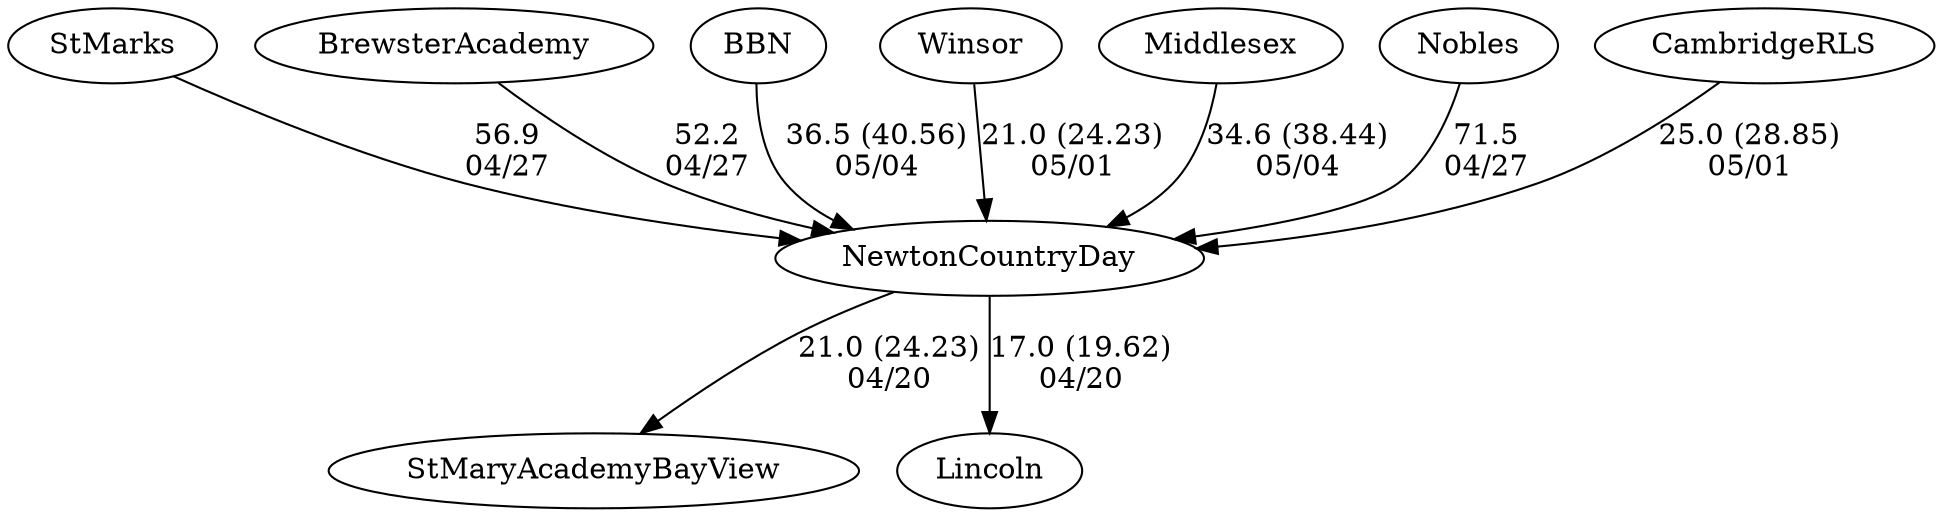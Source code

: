 digraph girls1foursNewtonCountryDay {StMarks [URL="girls1foursNewtonCountryDayStMarks.html"];BrewsterAcademy [URL="girls1foursNewtonCountryDayBrewsterAcademy.html"];BBN [URL="girls1foursNewtonCountryDayBBN.html"];Winsor [URL="girls1foursNewtonCountryDayWinsor.html"];StMaryAcademyBayView [URL="girls1foursNewtonCountryDayStMaryAcademyBayView.html"];Lincoln [URL="girls1foursNewtonCountryDayLincoln.html"];NewtonCountryDay [URL="girls1foursNewtonCountryDayNewtonCountryDay.html"];Middlesex [URL="girls1foursNewtonCountryDayMiddlesex.html"];Nobles [URL="girls1foursNewtonCountryDayNobles.html"];CambridgeRLS [URL="girls1foursNewtonCountryDayCambridgeRLS.html"];NewtonCountryDay -> Lincoln[label="17.0 (19.62)
04/20", weight="83", tooltip="NEIRA Girls Fours,Newton Country Day, St. Mary Academy-Bayview, Lincoln School			
Distance: 1300 Conditions: Conditions the same for all races. Flat, no wind, no chop. Comments: Lincoln 2V4+ had a breakage and could not finish initial race with NCDS and Bayview so raced afterwards against the NCDS 3V4+ and 4V4+.
None", URL="https://www.row2k.com/results/resultspage.cfm?UID=C1541F9124E2FBBF81B1F9CADE55D186&cat=1", random="random"]; 
NewtonCountryDay -> StMaryAcademyBayView[label="21.0 (24.23)
04/20", weight="79", tooltip="NEIRA Girls Fours,Newton Country Day, St. Mary Academy-Bayview, Lincoln School			
Distance: 1300 Conditions: Conditions the same for all races. Flat, no wind, no chop. Comments: Lincoln 2V4+ had a breakage and could not finish initial race with NCDS and Bayview so raced afterwards against the NCDS 3V4+ and 4V4+.
None", URL="https://www.row2k.com/results/resultspage.cfm?UID=C1541F9124E2FBBF81B1F9CADE55D186&cat=1", random="random"]; 
BBN -> NewtonCountryDay[label="36.5 (40.56)
05/04", weight="64", tooltip="NEIRA, NCDS, Middlesex, BB&N (hosted)			
Distance: 1350 M Conditions: Conditions stayed consistent for the races, A slight crossing head wind from Cambridge to Boston. Comments: A good day of racing, well done by all boats. Thanks to MDX and NCDS for making it easy.
None", URL="https://www.row2k.com/results/resultspage.cfm?UID=8FA4B72699D2163ED86519848FFC5337&cat=1", random="random"]; 
Middlesex -> NewtonCountryDay[label="34.6 (38.44)
05/04", weight="66", tooltip="NEIRA, NCDS, Middlesex, BB&N (hosted)			
Distance: 1350 M Conditions: Conditions stayed consistent for the races, A slight crossing head wind from Cambridge to Boston. Comments: A good day of racing, well done by all boats. Thanks to MDX and NCDS for making it easy.
None", URL="https://www.row2k.com/results/resultspage.cfm?UID=8FA4B72699D2163ED86519848FFC5337&cat=1", random="random"]; 
CambridgeRLS -> NewtonCountryDay[label="25.0 (28.85)
05/01", weight="75", tooltip="NEIRA Fours,NCDS, Winsor, CRLS			
Distance: 1300 Conditions: Conditions remained the same through all races. Flat water, no wind. Comments: 5th boat race ran a shorter course due to novice coxswains and rowers (~1100m)
None", URL="https://www.row2k.com/results/resultspage.cfm?UID=C55D042DC8DE58BCD614F6CCB55D1228&cat=1", random="random"]; 
Winsor -> NewtonCountryDay[label="21.0 (24.23)
05/01", weight="79", tooltip="NEIRA Fours,NCDS, Winsor, CRLS			
Distance: 1300 Conditions: Conditions remained the same through all races. Flat water, no wind. Comments: 5th boat race ran a shorter course due to novice coxswains and rowers (~1100m)
None", URL="https://www.row2k.com/results/resultspage.cfm?UID=C55D042DC8DE58BCD614F6CCB55D1228&cat=1", random="random"]; 
Nobles -> NewtonCountryDay[label="71.5
04/27", weight="29", tooltip="NEIRA Boys & Girls Fours,St. Marks, Nobles, Brewster, NCDS			
Distance: 1500 Conditions: Variable headwind, started out light for G4 and B4 races and gradually built up to a steady headwind, especially at the last 500m. Gusts up to 15mph at moments. Comments: Races were all started on the line and it was a great day on the Lake. Thanks to all the crews who came out to race!
None", URL="https://www.row2k.com/results/resultspage.cfm?UID=A6F3B0420129EB02E75FD2608D0C3CD5&cat=5", random="random"]; 
StMarks -> NewtonCountryDay[label="56.9
04/27", weight="44", tooltip="NEIRA Boys & Girls Fours,St. Marks, Nobles, Brewster, NCDS			
Distance: 1500 Conditions: Variable headwind, started out light for G4 and B4 races and gradually built up to a steady headwind, especially at the last 500m. Gusts up to 15mph at moments. Comments: Races were all started on the line and it was a great day on the Lake. Thanks to all the crews who came out to race!
None", URL="https://www.row2k.com/results/resultspage.cfm?UID=A6F3B0420129EB02E75FD2608D0C3CD5&cat=5", random="random"]; 
BrewsterAcademy -> NewtonCountryDay[label="52.2
04/27", weight="48", tooltip="NEIRA Boys & Girls Fours,St. Marks, Nobles, Brewster, NCDS			
Distance: 1500 Conditions: Variable headwind, started out light for G4 and B4 races and gradually built up to a steady headwind, especially at the last 500m. Gusts up to 15mph at moments. Comments: Races were all started on the line and it was a great day on the Lake. Thanks to all the crews who came out to race!
None", URL="https://www.row2k.com/results/resultspage.cfm?UID=A6F3B0420129EB02E75FD2608D0C3CD5&cat=5", random="random"]}